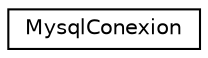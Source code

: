 digraph "Representación gráfica de la clase"
{
  edge [fontname="Helvetica",fontsize="10",labelfontname="Helvetica",labelfontsize="10"];
  node [fontname="Helvetica",fontsize="10",shape=record];
  rankdir="LR";
  Node0 [label="MysqlConexion",height=0.2,width=0.4,color="black", fillcolor="white", style="filled",URL="$classMysqlConexion.html"];
}
